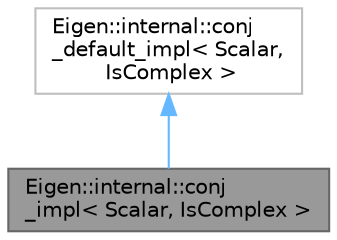 digraph "Eigen::internal::conj_impl&lt; Scalar, IsComplex &gt;"
{
 // LATEX_PDF_SIZE
  bgcolor="transparent";
  edge [fontname=Helvetica,fontsize=10,labelfontname=Helvetica,labelfontsize=10];
  node [fontname=Helvetica,fontsize=10,shape=box,height=0.2,width=0.4];
  Node1 [id="Node000001",label="Eigen::internal::conj\l_impl\< Scalar, IsComplex \>",height=0.2,width=0.4,color="gray40", fillcolor="grey60", style="filled", fontcolor="black",tooltip=" "];
  Node2 -> Node1 [id="edge2_Node000001_Node000002",dir="back",color="steelblue1",style="solid",tooltip=" "];
  Node2 [id="Node000002",label="Eigen::internal::conj\l_default_impl\< Scalar,\l IsComplex \>",height=0.2,width=0.4,color="grey75", fillcolor="white", style="filled",URL="$structEigen_1_1internal_1_1conj__default__impl.html",tooltip=" "];
}
